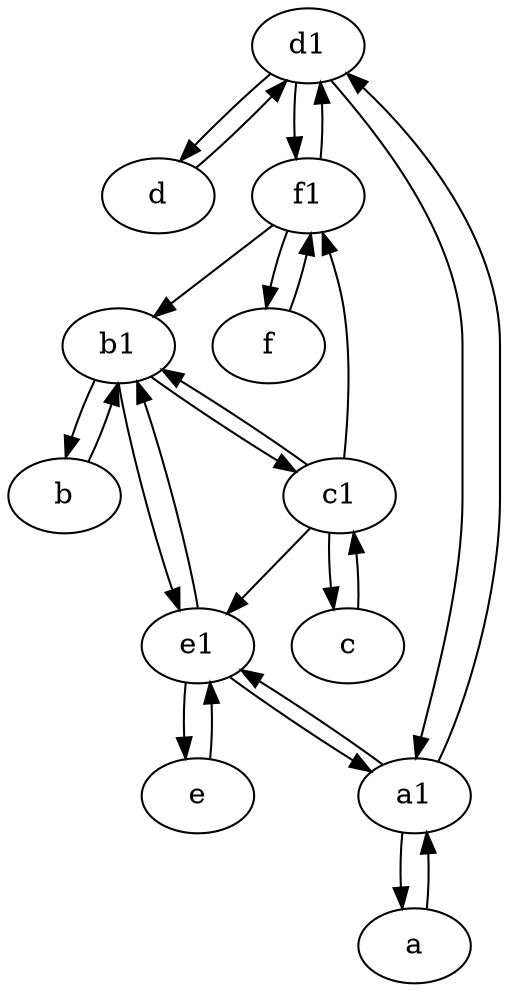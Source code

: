 digraph  {
	d1 [pos="25,30!"];
	d [pos="20,30!"];
	a [pos="40,10!"];
	b [pos="50,20!"];
	c [pos="20,10!"];
	e1 [pos="25,45!"];
	b1 [pos="45,20!"];
	f1;
	f [pos="15,45!"];
	e [pos="30,50!"];
	a1 [pos="40,15!"];
	c1 [pos="30,15!"];
	e1 -> a1;
	f1 -> f;
	b -> b1;
	d1 -> a1;
	d -> d1;
	c1 -> c;
	e1 -> e;
	b1 -> c1;
	e -> e1;
	f1 -> d1;
	c1 -> f1;
	b1 -> e1;
	c1 -> e1;
	a -> a1;
	a1 -> a;
	f -> f1;
	c -> c1;
	a1 -> d1;
	b1 -> b;
	d1 -> f1;
	d1 -> d;
	c1 -> b1;
	a1 -> e1;
	f1 -> b1;
	e1 -> b1;

	}